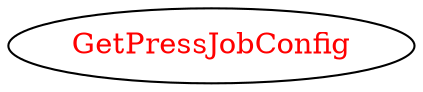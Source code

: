 digraph dependencyGraph {
 concentrate=true;
 ranksep="2.0";
 rankdir="LR"; 
 splines="ortho";
"GetPressJobConfig" [fontcolor="red"];
}